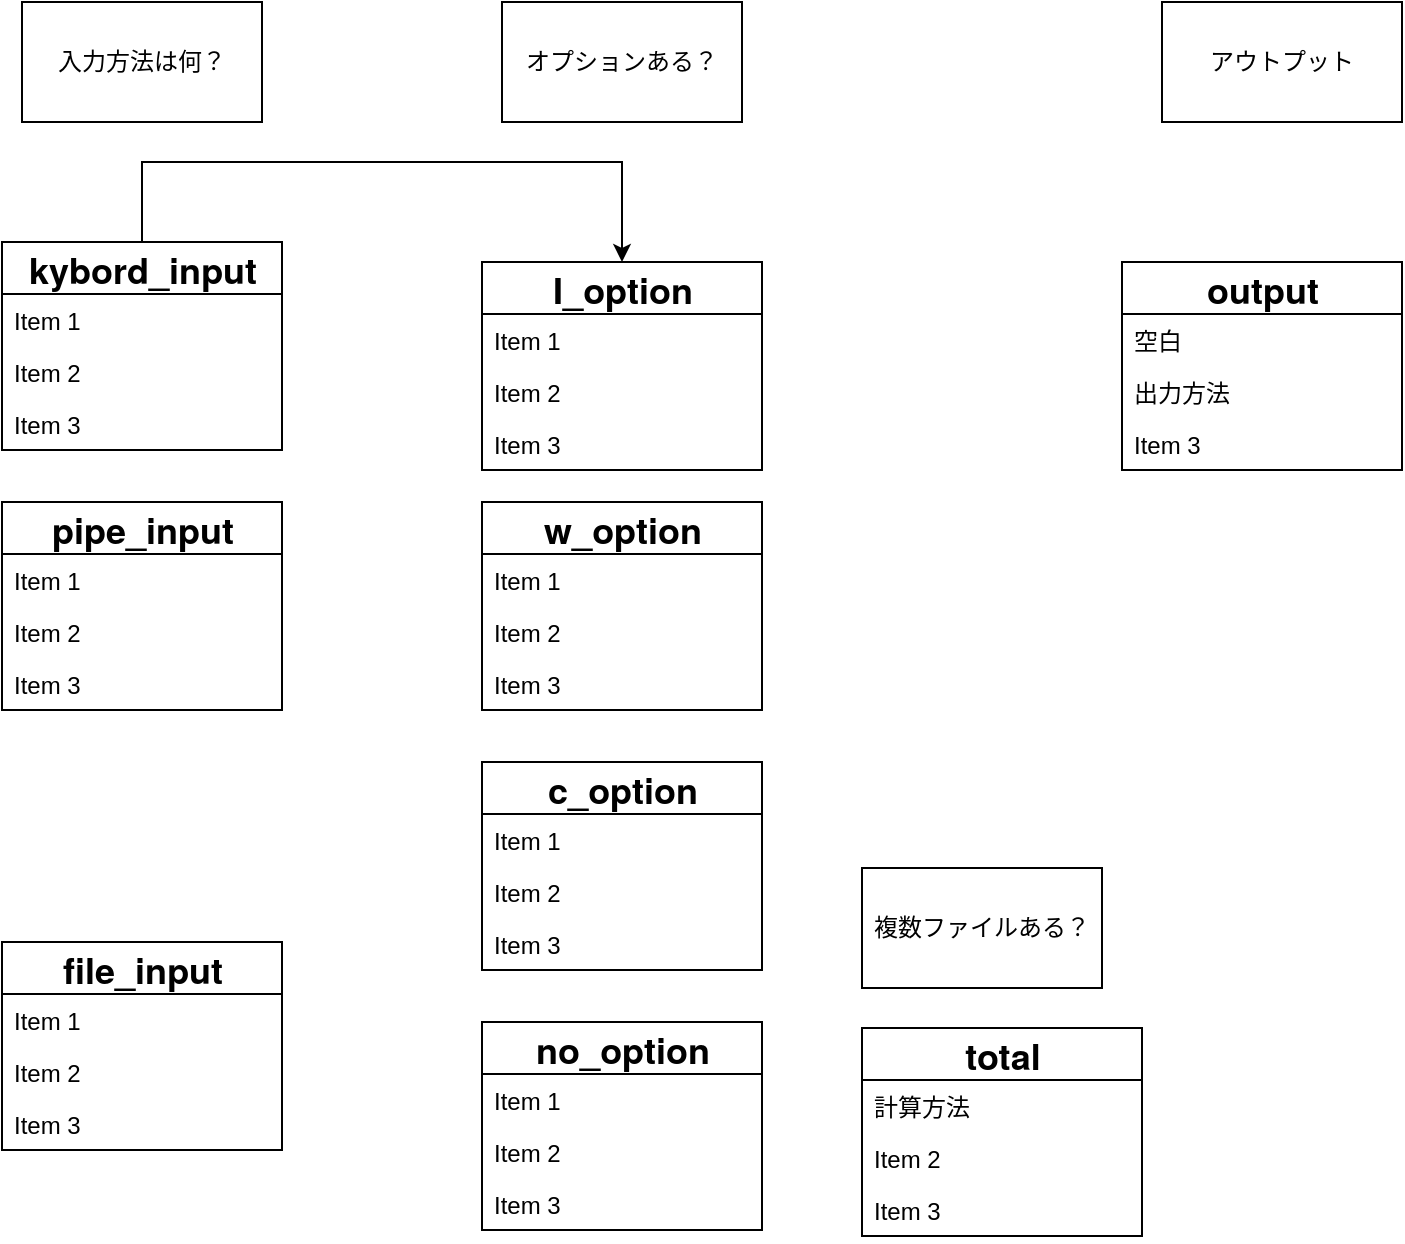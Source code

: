 <mxfile version="26.2.14">
  <diagram id="C5RBs43oDa-KdzZeNtuy" name="Page-1">
    <mxGraphModel dx="884" dy="800" grid="1" gridSize="10" guides="1" tooltips="1" connect="1" arrows="1" fold="1" page="1" pageScale="1" pageWidth="827" pageHeight="1169" math="0" shadow="0">
      <root>
        <mxCell id="WIyWlLk6GJQsqaUBKTNV-0" />
        <mxCell id="WIyWlLk6GJQsqaUBKTNV-1" parent="WIyWlLk6GJQsqaUBKTNV-0" />
        <mxCell id="cGXXL4bpqKAadXfqG3Dh-63" style="edgeStyle=elbowEdgeStyle;rounded=0;orthogonalLoop=1;jettySize=auto;html=1;exitX=0.5;exitY=0;exitDx=0;exitDy=0;entryX=0.5;entryY=0;entryDx=0;entryDy=0;" edge="1" parent="WIyWlLk6GJQsqaUBKTNV-1" source="cGXXL4bpqKAadXfqG3Dh-0" target="cGXXL4bpqKAadXfqG3Dh-26">
          <mxGeometry relative="1" as="geometry">
            <Array as="points">
              <mxPoint x="280" y="140" />
            </Array>
          </mxGeometry>
        </mxCell>
        <mxCell id="cGXXL4bpqKAadXfqG3Dh-0" value="&lt;p style=&quot;margin: 0px; font-variant-numeric: normal; font-variant-east-asian: normal; font-variant-alternates: normal; font-size-adjust: none; font-kerning: auto; font-optical-sizing: auto; font-feature-settings: normal; font-variation-settings: normal; font-variant-position: normal; font-variant-emoji: normal; font-stretch: normal; font-size: 18px; line-height: normal; font-family: &amp;quot;Helvetica Neue&amp;quot;; text-align: start; text-wrap-mode: wrap;&quot; class=&quot;p1&quot;&gt;&lt;b&gt;kybord_input&lt;/b&gt;&lt;/p&gt;" style="swimlane;fontStyle=0;childLayout=stackLayout;horizontal=1;startSize=26;fillColor=none;horizontalStack=0;resizeParent=1;resizeParentMax=0;resizeLast=0;collapsible=1;marginBottom=0;html=1;" vertex="1" parent="WIyWlLk6GJQsqaUBKTNV-1">
          <mxGeometry x="50" y="180" width="140" height="104" as="geometry" />
        </mxCell>
        <mxCell id="cGXXL4bpqKAadXfqG3Dh-1" value="Item 1" style="text;strokeColor=none;fillColor=none;align=left;verticalAlign=top;spacingLeft=4;spacingRight=4;overflow=hidden;rotatable=0;points=[[0,0.5],[1,0.5]];portConstraint=eastwest;whiteSpace=wrap;html=1;" vertex="1" parent="cGXXL4bpqKAadXfqG3Dh-0">
          <mxGeometry y="26" width="140" height="26" as="geometry" />
        </mxCell>
        <mxCell id="cGXXL4bpqKAadXfqG3Dh-2" value="Item 2" style="text;strokeColor=none;fillColor=none;align=left;verticalAlign=top;spacingLeft=4;spacingRight=4;overflow=hidden;rotatable=0;points=[[0,0.5],[1,0.5]];portConstraint=eastwest;whiteSpace=wrap;html=1;" vertex="1" parent="cGXXL4bpqKAadXfqG3Dh-0">
          <mxGeometry y="52" width="140" height="26" as="geometry" />
        </mxCell>
        <mxCell id="cGXXL4bpqKAadXfqG3Dh-3" value="Item 3" style="text;strokeColor=none;fillColor=none;align=left;verticalAlign=top;spacingLeft=4;spacingRight=4;overflow=hidden;rotatable=0;points=[[0,0.5],[1,0.5]];portConstraint=eastwest;whiteSpace=wrap;html=1;" vertex="1" parent="cGXXL4bpqKAadXfqG3Dh-0">
          <mxGeometry y="78" width="140" height="26" as="geometry" />
        </mxCell>
        <mxCell id="cGXXL4bpqKAadXfqG3Dh-13" value="&lt;p style=&quot;margin: 0px; font-variant-numeric: normal; font-variant-east-asian: normal; font-variant-alternates: normal; font-size-adjust: none; font-kerning: auto; font-optical-sizing: auto; font-feature-settings: normal; font-variation-settings: normal; font-variant-position: normal; font-variant-emoji: normal; font-stretch: normal; font-size: 18px; line-height: normal; font-family: &amp;quot;Helvetica Neue&amp;quot;; text-align: start; text-wrap-mode: wrap;&quot; class=&quot;p1&quot;&gt;&lt;b&gt;pipe_input&lt;/b&gt;&lt;/p&gt;" style="swimlane;fontStyle=0;childLayout=stackLayout;horizontal=1;startSize=26;fillColor=none;horizontalStack=0;resizeParent=1;resizeParentMax=0;resizeLast=0;collapsible=1;marginBottom=0;html=1;" vertex="1" parent="WIyWlLk6GJQsqaUBKTNV-1">
          <mxGeometry x="50" y="310" width="140" height="104" as="geometry" />
        </mxCell>
        <mxCell id="cGXXL4bpqKAadXfqG3Dh-14" value="Item 1" style="text;strokeColor=none;fillColor=none;align=left;verticalAlign=top;spacingLeft=4;spacingRight=4;overflow=hidden;rotatable=0;points=[[0,0.5],[1,0.5]];portConstraint=eastwest;whiteSpace=wrap;html=1;" vertex="1" parent="cGXXL4bpqKAadXfqG3Dh-13">
          <mxGeometry y="26" width="140" height="26" as="geometry" />
        </mxCell>
        <mxCell id="cGXXL4bpqKAadXfqG3Dh-15" value="Item 2" style="text;strokeColor=none;fillColor=none;align=left;verticalAlign=top;spacingLeft=4;spacingRight=4;overflow=hidden;rotatable=0;points=[[0,0.5],[1,0.5]];portConstraint=eastwest;whiteSpace=wrap;html=1;" vertex="1" parent="cGXXL4bpqKAadXfqG3Dh-13">
          <mxGeometry y="52" width="140" height="26" as="geometry" />
        </mxCell>
        <mxCell id="cGXXL4bpqKAadXfqG3Dh-16" value="Item 3" style="text;strokeColor=none;fillColor=none;align=left;verticalAlign=top;spacingLeft=4;spacingRight=4;overflow=hidden;rotatable=0;points=[[0,0.5],[1,0.5]];portConstraint=eastwest;whiteSpace=wrap;html=1;" vertex="1" parent="cGXXL4bpqKAadXfqG3Dh-13">
          <mxGeometry y="78" width="140" height="26" as="geometry" />
        </mxCell>
        <mxCell id="cGXXL4bpqKAadXfqG3Dh-17" value="&lt;p style=&quot;margin: 0px; font-variant-numeric: normal; font-variant-east-asian: normal; font-variant-alternates: normal; font-size-adjust: none; font-kerning: auto; font-optical-sizing: auto; font-feature-settings: normal; font-variation-settings: normal; font-variant-position: normal; font-variant-emoji: normal; font-stretch: normal; font-size: 18px; line-height: normal; font-family: &amp;quot;Helvetica Neue&amp;quot;; text-align: start; text-wrap-mode: wrap;&quot; class=&quot;p1&quot;&gt;&lt;b&gt;file_input&lt;/b&gt;&lt;/p&gt;" style="swimlane;fontStyle=0;childLayout=stackLayout;horizontal=1;startSize=26;fillColor=none;horizontalStack=0;resizeParent=1;resizeParentMax=0;resizeLast=0;collapsible=1;marginBottom=0;html=1;" vertex="1" parent="WIyWlLk6GJQsqaUBKTNV-1">
          <mxGeometry x="50" y="530" width="140" height="104" as="geometry" />
        </mxCell>
        <mxCell id="cGXXL4bpqKAadXfqG3Dh-18" value="Item 1" style="text;strokeColor=none;fillColor=none;align=left;verticalAlign=top;spacingLeft=4;spacingRight=4;overflow=hidden;rotatable=0;points=[[0,0.5],[1,0.5]];portConstraint=eastwest;whiteSpace=wrap;html=1;" vertex="1" parent="cGXXL4bpqKAadXfqG3Dh-17">
          <mxGeometry y="26" width="140" height="26" as="geometry" />
        </mxCell>
        <mxCell id="cGXXL4bpqKAadXfqG3Dh-19" value="Item 2" style="text;strokeColor=none;fillColor=none;align=left;verticalAlign=top;spacingLeft=4;spacingRight=4;overflow=hidden;rotatable=0;points=[[0,0.5],[1,0.5]];portConstraint=eastwest;whiteSpace=wrap;html=1;" vertex="1" parent="cGXXL4bpqKAadXfqG3Dh-17">
          <mxGeometry y="52" width="140" height="26" as="geometry" />
        </mxCell>
        <mxCell id="cGXXL4bpqKAadXfqG3Dh-20" value="Item 3" style="text;strokeColor=none;fillColor=none;align=left;verticalAlign=top;spacingLeft=4;spacingRight=4;overflow=hidden;rotatable=0;points=[[0,0.5],[1,0.5]];portConstraint=eastwest;whiteSpace=wrap;html=1;" vertex="1" parent="cGXXL4bpqKAadXfqG3Dh-17">
          <mxGeometry y="78" width="140" height="26" as="geometry" />
        </mxCell>
        <mxCell id="cGXXL4bpqKAadXfqG3Dh-21" value="&lt;p style=&quot;margin: 0px; font-variant-numeric: normal; font-variant-east-asian: normal; font-variant-alternates: normal; font-size-adjust: none; font-kerning: auto; font-optical-sizing: auto; font-feature-settings: normal; font-variation-settings: normal; font-variant-position: normal; font-variant-emoji: normal; font-stretch: normal; font-size: 18px; line-height: normal; font-family: &amp;quot;Helvetica Neue&amp;quot;; text-align: start; text-wrap-mode: wrap;&quot; class=&quot;p1&quot;&gt;&lt;b&gt;w_&lt;/b&gt;&lt;b style=&quot;background-color: transparent; color: light-dark(rgb(0, 0, 0), rgb(255, 255, 255));&quot;&gt;option&lt;/b&gt;&lt;/p&gt;" style="swimlane;fontStyle=0;childLayout=stackLayout;horizontal=1;startSize=26;fillColor=none;horizontalStack=0;resizeParent=1;resizeParentMax=0;resizeLast=0;collapsible=1;marginBottom=0;html=1;" vertex="1" parent="WIyWlLk6GJQsqaUBKTNV-1">
          <mxGeometry x="290" y="310" width="140" height="104" as="geometry" />
        </mxCell>
        <mxCell id="cGXXL4bpqKAadXfqG3Dh-22" value="Item 1" style="text;strokeColor=none;fillColor=none;align=left;verticalAlign=top;spacingLeft=4;spacingRight=4;overflow=hidden;rotatable=0;points=[[0,0.5],[1,0.5]];portConstraint=eastwest;whiteSpace=wrap;html=1;" vertex="1" parent="cGXXL4bpqKAadXfqG3Dh-21">
          <mxGeometry y="26" width="140" height="26" as="geometry" />
        </mxCell>
        <mxCell id="cGXXL4bpqKAadXfqG3Dh-23" value="Item 2" style="text;strokeColor=none;fillColor=none;align=left;verticalAlign=top;spacingLeft=4;spacingRight=4;overflow=hidden;rotatable=0;points=[[0,0.5],[1,0.5]];portConstraint=eastwest;whiteSpace=wrap;html=1;" vertex="1" parent="cGXXL4bpqKAadXfqG3Dh-21">
          <mxGeometry y="52" width="140" height="26" as="geometry" />
        </mxCell>
        <mxCell id="cGXXL4bpqKAadXfqG3Dh-24" value="Item 3" style="text;strokeColor=none;fillColor=none;align=left;verticalAlign=top;spacingLeft=4;spacingRight=4;overflow=hidden;rotatable=0;points=[[0,0.5],[1,0.5]];portConstraint=eastwest;whiteSpace=wrap;html=1;" vertex="1" parent="cGXXL4bpqKAadXfqG3Dh-21">
          <mxGeometry y="78" width="140" height="26" as="geometry" />
        </mxCell>
        <mxCell id="cGXXL4bpqKAadXfqG3Dh-26" value="&lt;p style=&quot;margin: 0px; font-variant-numeric: normal; font-variant-east-asian: normal; font-variant-alternates: normal; font-size-adjust: none; font-kerning: auto; font-optical-sizing: auto; font-feature-settings: normal; font-variation-settings: normal; font-variant-position: normal; font-variant-emoji: normal; font-stretch: normal; font-size: 18px; line-height: normal; font-family: &amp;quot;Helvetica Neue&amp;quot;; text-align: start; text-wrap-mode: wrap;&quot; class=&quot;p1&quot;&gt;&lt;b&gt;I_&lt;/b&gt;&lt;b style=&quot;background-color: transparent; color: light-dark(rgb(0, 0, 0), rgb(255, 255, 255));&quot;&gt;option&lt;/b&gt;&lt;/p&gt;" style="swimlane;fontStyle=0;childLayout=stackLayout;horizontal=1;startSize=26;fillColor=none;horizontalStack=0;resizeParent=1;resizeParentMax=0;resizeLast=0;collapsible=1;marginBottom=0;html=1;" vertex="1" parent="WIyWlLk6GJQsqaUBKTNV-1">
          <mxGeometry x="290" y="190" width="140" height="104" as="geometry" />
        </mxCell>
        <mxCell id="cGXXL4bpqKAadXfqG3Dh-27" value="Item 1" style="text;strokeColor=none;fillColor=none;align=left;verticalAlign=top;spacingLeft=4;spacingRight=4;overflow=hidden;rotatable=0;points=[[0,0.5],[1,0.5]];portConstraint=eastwest;whiteSpace=wrap;html=1;" vertex="1" parent="cGXXL4bpqKAadXfqG3Dh-26">
          <mxGeometry y="26" width="140" height="26" as="geometry" />
        </mxCell>
        <mxCell id="cGXXL4bpqKAadXfqG3Dh-28" value="Item 2" style="text;strokeColor=none;fillColor=none;align=left;verticalAlign=top;spacingLeft=4;spacingRight=4;overflow=hidden;rotatable=0;points=[[0,0.5],[1,0.5]];portConstraint=eastwest;whiteSpace=wrap;html=1;" vertex="1" parent="cGXXL4bpqKAadXfqG3Dh-26">
          <mxGeometry y="52" width="140" height="26" as="geometry" />
        </mxCell>
        <mxCell id="cGXXL4bpqKAadXfqG3Dh-29" value="Item 3" style="text;strokeColor=none;fillColor=none;align=left;verticalAlign=top;spacingLeft=4;spacingRight=4;overflow=hidden;rotatable=0;points=[[0,0.5],[1,0.5]];portConstraint=eastwest;whiteSpace=wrap;html=1;" vertex="1" parent="cGXXL4bpqKAadXfqG3Dh-26">
          <mxGeometry y="78" width="140" height="26" as="geometry" />
        </mxCell>
        <mxCell id="cGXXL4bpqKAadXfqG3Dh-30" value="&lt;p style=&quot;margin: 0px; font-variant-numeric: normal; font-variant-east-asian: normal; font-variant-alternates: normal; font-size-adjust: none; font-kerning: auto; font-optical-sizing: auto; font-feature-settings: normal; font-variation-settings: normal; font-variant-position: normal; font-variant-emoji: normal; font-stretch: normal; font-size: 18px; line-height: normal; font-family: &amp;quot;Helvetica Neue&amp;quot;; text-align: start; text-wrap-mode: wrap;&quot; class=&quot;p1&quot;&gt;&lt;b&gt;c_&lt;/b&gt;&lt;b style=&quot;background-color: transparent; color: light-dark(rgb(0, 0, 0), rgb(255, 255, 255));&quot;&gt;option&lt;/b&gt;&lt;/p&gt;" style="swimlane;fontStyle=0;childLayout=stackLayout;horizontal=1;startSize=26;fillColor=none;horizontalStack=0;resizeParent=1;resizeParentMax=0;resizeLast=0;collapsible=1;marginBottom=0;html=1;" vertex="1" parent="WIyWlLk6GJQsqaUBKTNV-1">
          <mxGeometry x="290" y="440" width="140" height="104" as="geometry" />
        </mxCell>
        <mxCell id="cGXXL4bpqKAadXfqG3Dh-31" value="Item 1" style="text;strokeColor=none;fillColor=none;align=left;verticalAlign=top;spacingLeft=4;spacingRight=4;overflow=hidden;rotatable=0;points=[[0,0.5],[1,0.5]];portConstraint=eastwest;whiteSpace=wrap;html=1;" vertex="1" parent="cGXXL4bpqKAadXfqG3Dh-30">
          <mxGeometry y="26" width="140" height="26" as="geometry" />
        </mxCell>
        <mxCell id="cGXXL4bpqKAadXfqG3Dh-32" value="Item 2" style="text;strokeColor=none;fillColor=none;align=left;verticalAlign=top;spacingLeft=4;spacingRight=4;overflow=hidden;rotatable=0;points=[[0,0.5],[1,0.5]];portConstraint=eastwest;whiteSpace=wrap;html=1;" vertex="1" parent="cGXXL4bpqKAadXfqG3Dh-30">
          <mxGeometry y="52" width="140" height="26" as="geometry" />
        </mxCell>
        <mxCell id="cGXXL4bpqKAadXfqG3Dh-33" value="Item 3" style="text;strokeColor=none;fillColor=none;align=left;verticalAlign=top;spacingLeft=4;spacingRight=4;overflow=hidden;rotatable=0;points=[[0,0.5],[1,0.5]];portConstraint=eastwest;whiteSpace=wrap;html=1;" vertex="1" parent="cGXXL4bpqKAadXfqG3Dh-30">
          <mxGeometry y="78" width="140" height="26" as="geometry" />
        </mxCell>
        <mxCell id="cGXXL4bpqKAadXfqG3Dh-34" value="&lt;p style=&quot;margin: 0px; font-variant-numeric: normal; font-variant-east-asian: normal; font-variant-alternates: normal; font-size-adjust: none; font-kerning: auto; font-optical-sizing: auto; font-feature-settings: normal; font-variation-settings: normal; font-variant-position: normal; font-variant-emoji: normal; font-stretch: normal; font-size: 18px; line-height: normal; font-family: &amp;quot;Helvetica Neue&amp;quot;; text-align: start; text-wrap-mode: wrap;&quot; class=&quot;p1&quot;&gt;&lt;b&gt;no_&lt;/b&gt;&lt;b style=&quot;background-color: transparent; color: light-dark(rgb(0, 0, 0), rgb(255, 255, 255));&quot;&gt;option&lt;/b&gt;&lt;/p&gt;" style="swimlane;fontStyle=0;childLayout=stackLayout;horizontal=1;startSize=26;fillColor=none;horizontalStack=0;resizeParent=1;resizeParentMax=0;resizeLast=0;collapsible=1;marginBottom=0;html=1;" vertex="1" parent="WIyWlLk6GJQsqaUBKTNV-1">
          <mxGeometry x="290" y="570" width="140" height="104" as="geometry" />
        </mxCell>
        <mxCell id="cGXXL4bpqKAadXfqG3Dh-35" value="Item 1" style="text;strokeColor=none;fillColor=none;align=left;verticalAlign=top;spacingLeft=4;spacingRight=4;overflow=hidden;rotatable=0;points=[[0,0.5],[1,0.5]];portConstraint=eastwest;whiteSpace=wrap;html=1;" vertex="1" parent="cGXXL4bpqKAadXfqG3Dh-34">
          <mxGeometry y="26" width="140" height="26" as="geometry" />
        </mxCell>
        <mxCell id="cGXXL4bpqKAadXfqG3Dh-36" value="Item 2" style="text;strokeColor=none;fillColor=none;align=left;verticalAlign=top;spacingLeft=4;spacingRight=4;overflow=hidden;rotatable=0;points=[[0,0.5],[1,0.5]];portConstraint=eastwest;whiteSpace=wrap;html=1;" vertex="1" parent="cGXXL4bpqKAadXfqG3Dh-34">
          <mxGeometry y="52" width="140" height="26" as="geometry" />
        </mxCell>
        <mxCell id="cGXXL4bpqKAadXfqG3Dh-37" value="Item 3" style="text;strokeColor=none;fillColor=none;align=left;verticalAlign=top;spacingLeft=4;spacingRight=4;overflow=hidden;rotatable=0;points=[[0,0.5],[1,0.5]];portConstraint=eastwest;whiteSpace=wrap;html=1;" vertex="1" parent="cGXXL4bpqKAadXfqG3Dh-34">
          <mxGeometry y="78" width="140" height="26" as="geometry" />
        </mxCell>
        <UserObject label="入力方法は何？&lt;span style=&quot;color: rgba(0, 0, 0, 0); font-family: monospace; font-size: 0px; text-align: start; text-wrap-mode: nowrap;&quot;&gt;%3CmxGraphModel%3E%3Croot%3E%3CmxCell%20id%3D%220%22%2F%3E%3CmxCell%20id%3D%221%22%20parent%3D%220%22%2F%3E%3CmxCell%20id%3D%222%22%20value%3D%22%26lt%3Bp%20style%3D%26quot%3Bmargin%3A%200px%3B%20font-variant-numeric%3A%20normal%3B%20font-variant-east-asian%3A%20normal%3B%20font-variant-alternates%3A%20normal%3B%20font-size-adjust%3A%20none%3B%20font-kerning%3A%20auto%3B%20font-optical-sizing%3A%20auto%3B%20font-feature-settings%3A%20normal%3B%20font-variation-settings%3A%20normal%3B%20font-variant-position%3A%20normal%3B%20font-variant-emoji%3A%20normal%3B%20font-stretch%3A%20normal%3B%20font-size%3A%2018px%3B%20line-height%3A%20normal%3B%20font-family%3A%20%26amp%3Bquot%3BHelvetica%20Neue%26amp%3Bquot%3B%3B%20text-align%3A%20start%3B%20text-wrap-mode%3A%20wrap%3B%26quot%3B%20class%3D%26quot%3Bp1%26quot%3B%26gt%3B%26lt%3Bb%26gt%3BI_%26lt%3B%2Fb%26gt%3B%26lt%3Bb%20style%3D%26quot%3Bbackground-color%3A%20transparent%3B%20color%3A%20light-dark(rgb(0%2C%200%2C%200)%2C%20rgb(255%2C%20255%2C%20255))%3B%26quot%3B%26gt%3Boption%26lt%3B%2Fb%26gt%3B%26lt%3B%2Fp%26gt%3B%22%20style%3D%22swimlane%3BfontStyle%3D0%3BchildLayout%3DstackLayout%3Bhorizontal%3D1%3BstartSize%3D26%3BfillColor%3Dnone%3BhorizontalStack%3D0%3BresizeParent%3D1%3BresizeParentMax%3D0%3BresizeLast%3D0%3Bcollapsible%3D1%3BmarginBottom%3D0%3Bhtml%3D1%3B%22%20vertex%3D%221%22%20parent%3D%221%22%3E%3CmxGeometry%20x%3D%22320%22%20y%3D%22320%22%20width%3D%22140%22%20height%3D%22104%22%20as%3D%22geometry%22%2F%3E%3C%2FmxCell%3E%3CmxCell%20id%3D%223%22%20value%3D%22Item%201%22%20style%3D%22text%3BstrokeColor%3Dnone%3BfillColor%3Dnone%3Balign%3Dleft%3BverticalAlign%3Dtop%3BspacingLeft%3D4%3BspacingRight%3D4%3Boverflow%3Dhidden%3Brotatable%3D0%3Bpoints%3D%5B%5B0%2C0.5%5D%2C%5B1%2C0.5%5D%5D%3BportConstraint%3Deastwest%3BwhiteSpace%3Dwrap%3Bhtml%3D1%3B%22%20vertex%3D%221%22%20parent%3D%222%22%3E%3CmxGeometry%20y%3D%2226%22%20width%3D%22140%22%20height%3D%2226%22%20as%3D%22geometry%22%2F%3E%3C%2FmxCell%3E%3CmxCell%20id%3D%224%22%20value%3D%22Item%202%22%20style%3D%22text%3BstrokeColor%3Dnone%3BfillColor%3Dnone%3Balign%3Dleft%3BverticalAlign%3Dtop%3BspacingLeft%3D4%3BspacingRight%3D4%3Boverflow%3Dhidden%3Brotatable%3D0%3Bpoints%3D%5B%5B0%2C0.5%5D%2C%5B1%2C0.5%5D%5D%3BportConstraint%3Deastwest%3BwhiteSpace%3Dwrap%3Bhtml%3D1%3B%22%20vertex%3D%221%22%20parent%3D%222%22%3E%3CmxGeometry%20y%3D%2252%22%20width%3D%22140%22%20height%3D%2226%22%20as%3D%22geometry%22%2F%3E%3C%2FmxCell%3E%3CmxCell%20id%3D%225%22%20value%3D%22Item%203%22%20style%3D%22text%3BstrokeColor%3Dnone%3BfillColor%3Dnone%3Balign%3Dleft%3BverticalAlign%3Dtop%3BspacingLeft%3D4%3BspacingRight%3D4%3Boverflow%3Dhidden%3Brotatable%3D0%3Bpoints%3D%5B%5B0%2C0.5%5D%2C%5B1%2C0.5%5D%5D%3BportConstraint%3Deastwest%3BwhiteSpace%3Dwrap%3Bhtml%3D1%3B%22%20vertex%3D%221%22%20parent%3D%222%22%3E%3CmxGeometry%20y%3D%2278%22%20width%3D%22140%22%20height%3D%2226%22%20as%3D%22geometry%22%2F%3E%3C%2FmxCell%3E%3C%2Froot%3E%3C%2FmxGraphModel%3E&lt;/span&gt;" treeRoot="1" id="cGXXL4bpqKAadXfqG3Dh-42">
          <mxCell style="whiteSpace=wrap;html=1;align=center;treeFolding=1;treeMoving=1;newEdgeStyle={&quot;edgeStyle&quot;:&quot;elbowEdgeStyle&quot;,&quot;startArrow&quot;:&quot;none&quot;,&quot;endArrow&quot;:&quot;none&quot;};" vertex="1" parent="WIyWlLk6GJQsqaUBKTNV-1">
            <mxGeometry x="60" y="60" width="120" height="60" as="geometry" />
          </mxCell>
        </UserObject>
        <UserObject label="オプションある？" treeRoot="1" id="cGXXL4bpqKAadXfqG3Dh-43">
          <mxCell style="whiteSpace=wrap;html=1;align=center;treeFolding=1;treeMoving=1;newEdgeStyle={&quot;edgeStyle&quot;:&quot;elbowEdgeStyle&quot;,&quot;startArrow&quot;:&quot;none&quot;,&quot;endArrow&quot;:&quot;none&quot;};" vertex="1" parent="WIyWlLk6GJQsqaUBKTNV-1">
            <mxGeometry x="300" y="60" width="120" height="60" as="geometry" />
          </mxCell>
        </UserObject>
        <UserObject label="複数ファイルある？" treeRoot="1" id="cGXXL4bpqKAadXfqG3Dh-44">
          <mxCell style="whiteSpace=wrap;html=1;align=center;treeFolding=1;treeMoving=1;newEdgeStyle={&quot;edgeStyle&quot;:&quot;elbowEdgeStyle&quot;,&quot;startArrow&quot;:&quot;none&quot;,&quot;endArrow&quot;:&quot;none&quot;};" vertex="1" parent="WIyWlLk6GJQsqaUBKTNV-1">
            <mxGeometry x="480" y="493" width="120" height="60" as="geometry" />
          </mxCell>
        </UserObject>
        <UserObject label="アウトプット" treeRoot="1" id="cGXXL4bpqKAadXfqG3Dh-45">
          <mxCell style="whiteSpace=wrap;html=1;align=center;treeFolding=1;treeMoving=1;newEdgeStyle={&quot;edgeStyle&quot;:&quot;elbowEdgeStyle&quot;,&quot;startArrow&quot;:&quot;none&quot;,&quot;endArrow&quot;:&quot;none&quot;};" vertex="1" parent="WIyWlLk6GJQsqaUBKTNV-1">
            <mxGeometry x="630" y="60" width="120" height="60" as="geometry" />
          </mxCell>
        </UserObject>
        <mxCell id="cGXXL4bpqKAadXfqG3Dh-46" value="&lt;p style=&quot;margin: 0px; font-variant-numeric: normal; font-variant-east-asian: normal; font-variant-alternates: normal; font-size-adjust: none; font-kerning: auto; font-optical-sizing: auto; font-feature-settings: normal; font-variation-settings: normal; font-variant-position: normal; font-variant-emoji: normal; font-stretch: normal; font-size: 18px; line-height: normal; font-family: &amp;quot;Helvetica Neue&amp;quot;; text-align: start; text-wrap-mode: wrap;&quot; class=&quot;p1&quot;&gt;&lt;b&gt;total&lt;/b&gt;&lt;/p&gt;" style="swimlane;fontStyle=0;childLayout=stackLayout;horizontal=1;startSize=26;fillColor=none;horizontalStack=0;resizeParent=1;resizeParentMax=0;resizeLast=0;collapsible=1;marginBottom=0;html=1;" vertex="1" parent="WIyWlLk6GJQsqaUBKTNV-1">
          <mxGeometry x="480" y="573" width="140" height="104" as="geometry" />
        </mxCell>
        <mxCell id="cGXXL4bpqKAadXfqG3Dh-47" value="計算方法" style="text;strokeColor=none;fillColor=none;align=left;verticalAlign=top;spacingLeft=4;spacingRight=4;overflow=hidden;rotatable=0;points=[[0,0.5],[1,0.5]];portConstraint=eastwest;whiteSpace=wrap;html=1;" vertex="1" parent="cGXXL4bpqKAadXfqG3Dh-46">
          <mxGeometry y="26" width="140" height="26" as="geometry" />
        </mxCell>
        <mxCell id="cGXXL4bpqKAadXfqG3Dh-48" value="Item 2" style="text;strokeColor=none;fillColor=none;align=left;verticalAlign=top;spacingLeft=4;spacingRight=4;overflow=hidden;rotatable=0;points=[[0,0.5],[1,0.5]];portConstraint=eastwest;whiteSpace=wrap;html=1;" vertex="1" parent="cGXXL4bpqKAadXfqG3Dh-46">
          <mxGeometry y="52" width="140" height="26" as="geometry" />
        </mxCell>
        <mxCell id="cGXXL4bpqKAadXfqG3Dh-49" value="Item 3" style="text;strokeColor=none;fillColor=none;align=left;verticalAlign=top;spacingLeft=4;spacingRight=4;overflow=hidden;rotatable=0;points=[[0,0.5],[1,0.5]];portConstraint=eastwest;whiteSpace=wrap;html=1;" vertex="1" parent="cGXXL4bpqKAadXfqG3Dh-46">
          <mxGeometry y="78" width="140" height="26" as="geometry" />
        </mxCell>
        <mxCell id="cGXXL4bpqKAadXfqG3Dh-55" value="&lt;p style=&quot;margin: 0px; font-variant-numeric: normal; font-variant-east-asian: normal; font-variant-alternates: normal; font-size-adjust: none; font-kerning: auto; font-optical-sizing: auto; font-feature-settings: normal; font-variation-settings: normal; font-variant-position: normal; font-variant-emoji: normal; font-stretch: normal; font-size: 18px; line-height: normal; font-family: &amp;quot;Helvetica Neue&amp;quot;; text-align: start; text-wrap-mode: wrap;&quot; class=&quot;p1&quot;&gt;&lt;b&gt;output&lt;/b&gt;&lt;/p&gt;" style="swimlane;fontStyle=0;childLayout=stackLayout;horizontal=1;startSize=26;fillColor=none;horizontalStack=0;resizeParent=1;resizeParentMax=0;resizeLast=0;collapsible=1;marginBottom=0;html=1;" vertex="1" parent="WIyWlLk6GJQsqaUBKTNV-1">
          <mxGeometry x="610" y="190" width="140" height="104" as="geometry" />
        </mxCell>
        <mxCell id="cGXXL4bpqKAadXfqG3Dh-56" value="空白" style="text;strokeColor=none;fillColor=none;align=left;verticalAlign=top;spacingLeft=4;spacingRight=4;overflow=hidden;rotatable=0;points=[[0,0.5],[1,0.5]];portConstraint=eastwest;whiteSpace=wrap;html=1;" vertex="1" parent="cGXXL4bpqKAadXfqG3Dh-55">
          <mxGeometry y="26" width="140" height="26" as="geometry" />
        </mxCell>
        <mxCell id="cGXXL4bpqKAadXfqG3Dh-57" value="出力方法" style="text;strokeColor=none;fillColor=none;align=left;verticalAlign=top;spacingLeft=4;spacingRight=4;overflow=hidden;rotatable=0;points=[[0,0.5],[1,0.5]];portConstraint=eastwest;whiteSpace=wrap;html=1;" vertex="1" parent="cGXXL4bpqKAadXfqG3Dh-55">
          <mxGeometry y="52" width="140" height="26" as="geometry" />
        </mxCell>
        <mxCell id="cGXXL4bpqKAadXfqG3Dh-58" value="Item 3" style="text;strokeColor=none;fillColor=none;align=left;verticalAlign=top;spacingLeft=4;spacingRight=4;overflow=hidden;rotatable=0;points=[[0,0.5],[1,0.5]];portConstraint=eastwest;whiteSpace=wrap;html=1;" vertex="1" parent="cGXXL4bpqKAadXfqG3Dh-55">
          <mxGeometry y="78" width="140" height="26" as="geometry" />
        </mxCell>
      </root>
    </mxGraphModel>
  </diagram>
</mxfile>
